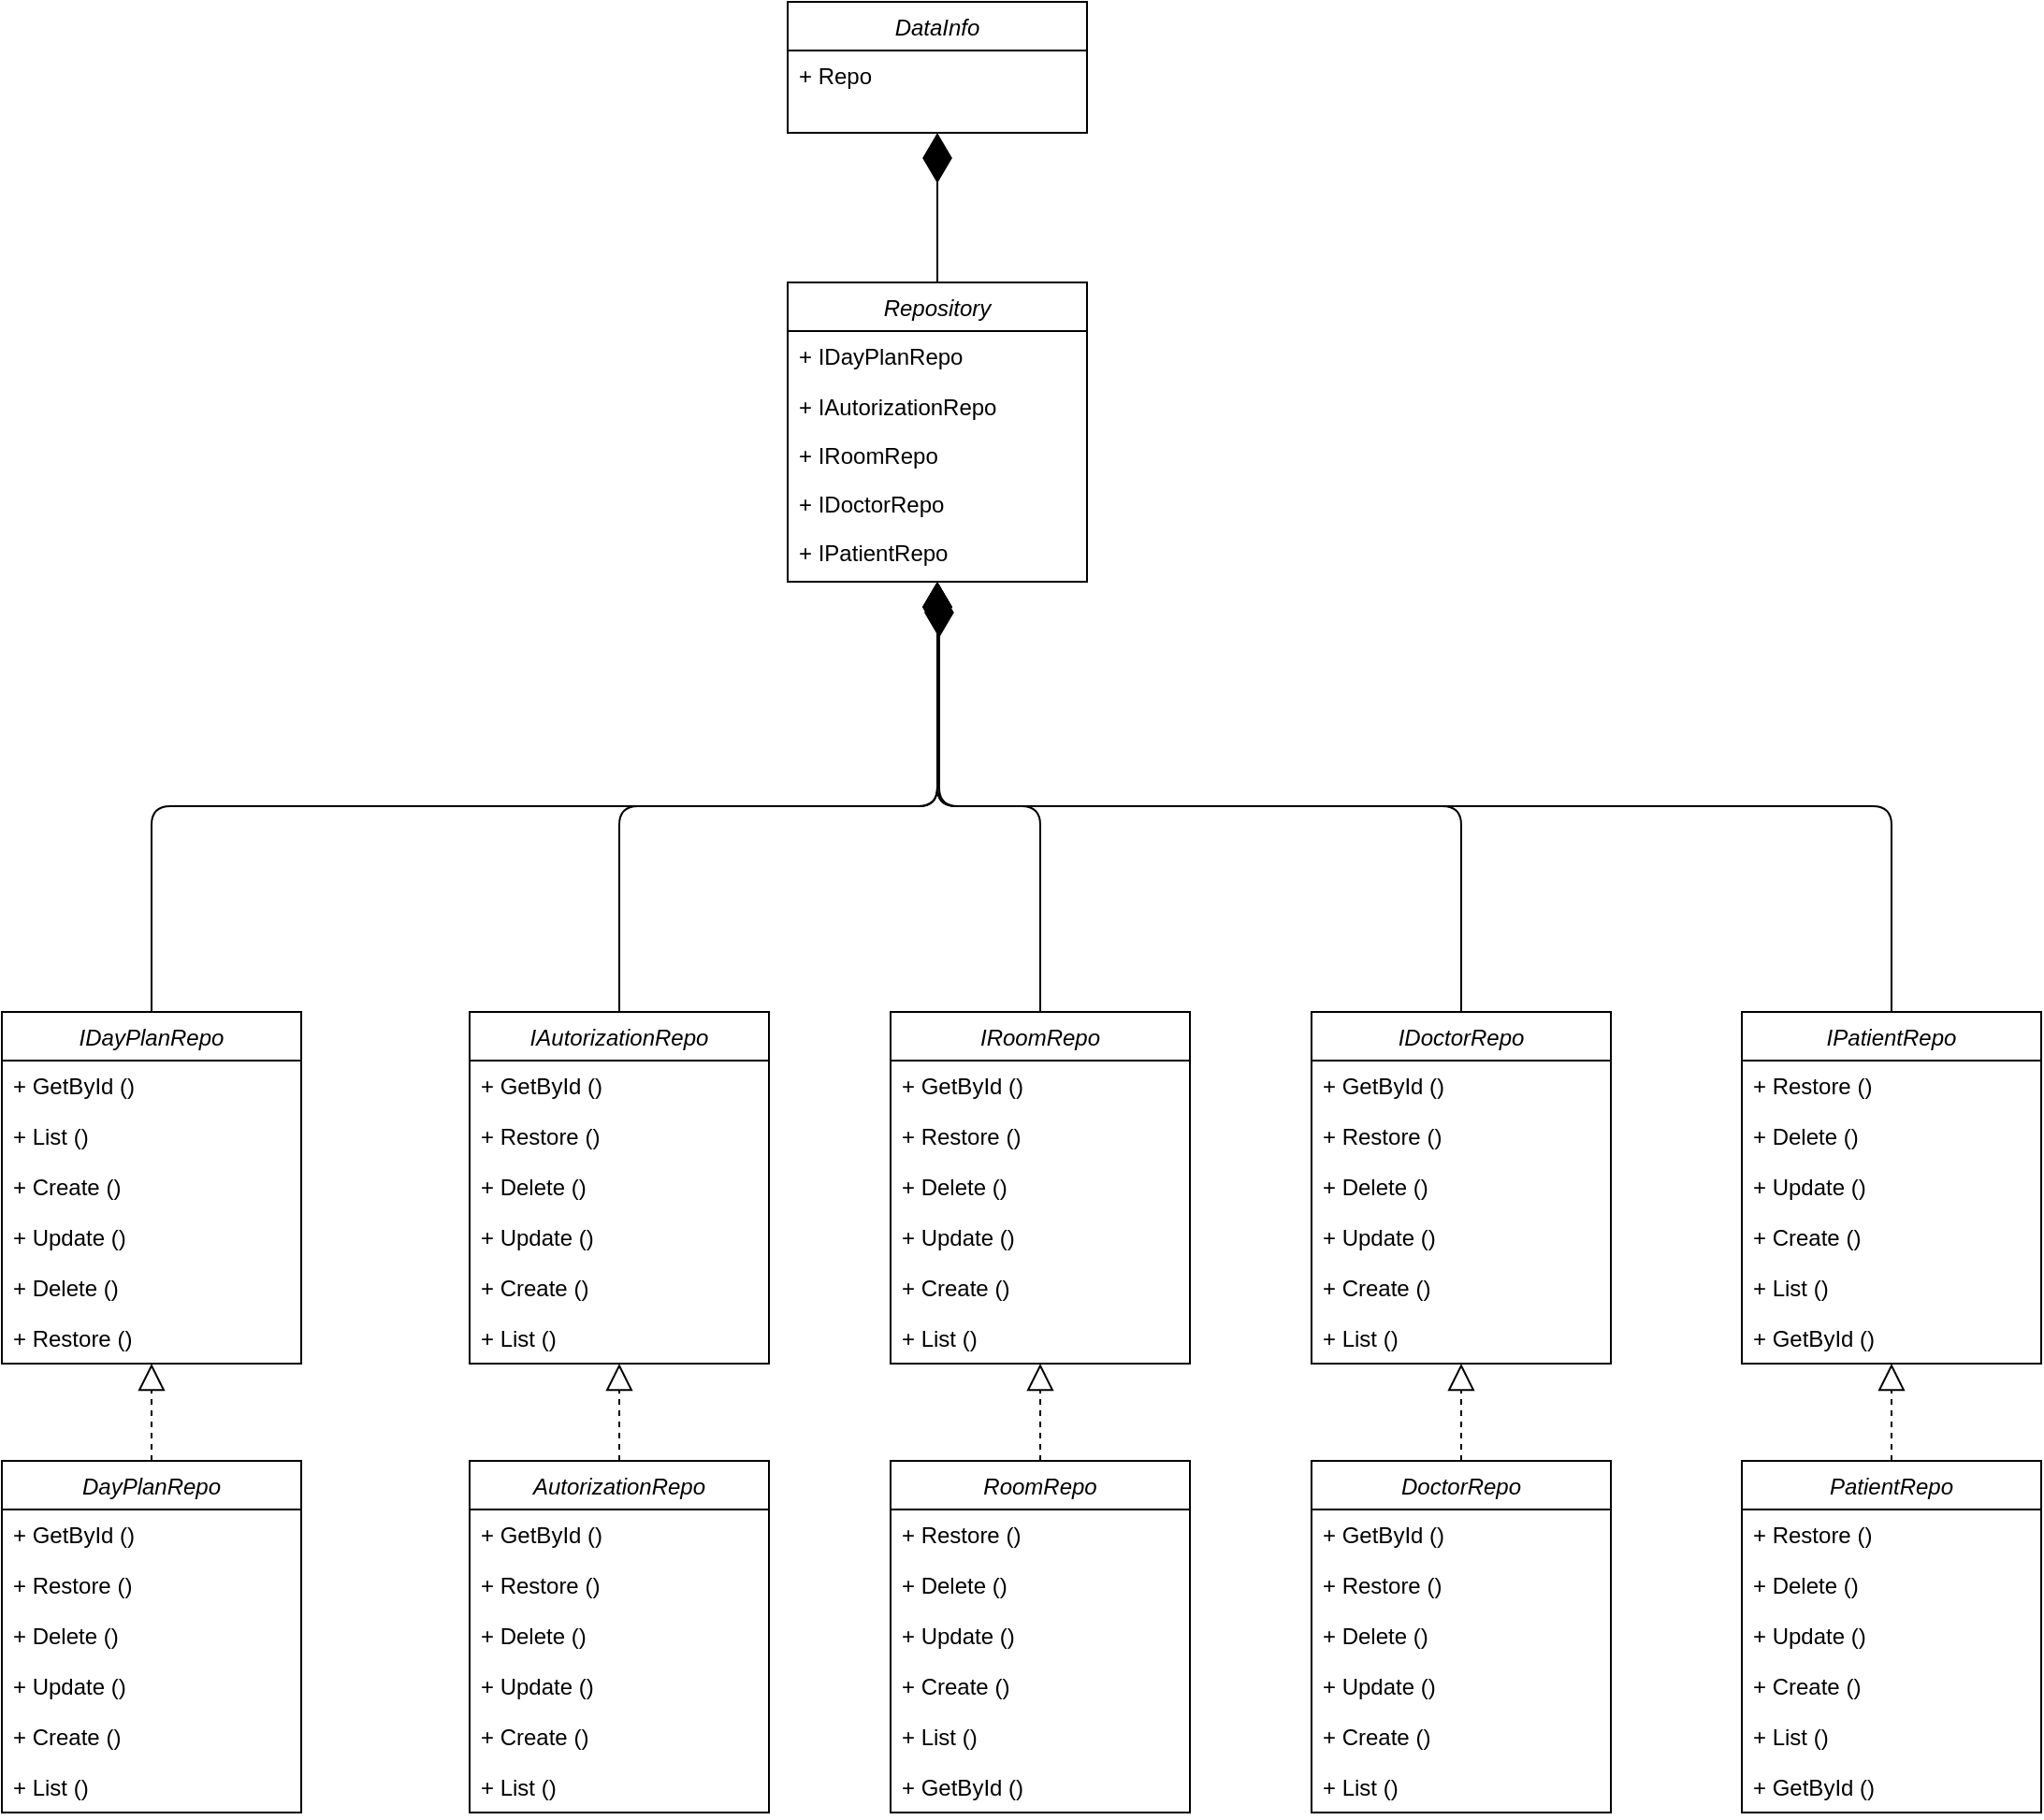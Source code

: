 <mxfile version="12.2.4"><diagram id="Z95kMA4uhbWq3UHL0yKy"><mxGraphModel dx="2173" dy="1860" grid="1" gridSize="10" guides="1" tooltips="1" connect="1" arrows="1" fold="1" page="1" pageScale="1" pageWidth="850" pageHeight="1100" math="0" shadow="0"><root><mxCell id="0"/><mxCell id="1" parent="0"/><mxCell id="2" value="Repository" style="swimlane;fontStyle=2;align=center;verticalAlign=top;childLayout=stackLayout;horizontal=1;startSize=26;horizontalStack=0;resizeParent=1;resizeLast=0;collapsible=1;marginBottom=0;rounded=0;shadow=0;strokeWidth=1;" vertex="1" parent="1"><mxGeometry x="290" y="270" width="160" height="160" as="geometry"><mxRectangle x="220" y="120" width="160" height="26" as="alternateBounds"/></mxGeometry></mxCell><mxCell id="3" value="+ IDayPlanRepo" style="text;align=left;verticalAlign=top;spacingLeft=4;spacingRight=4;overflow=hidden;rotatable=0;points=[[0,0.5],[1,0.5]];portConstraint=eastwest;rounded=0;shadow=0;html=0;" vertex="1" parent="2"><mxGeometry y="26" width="160" height="27" as="geometry"/></mxCell><mxCell id="4" value="+ IAutorizationRepo" style="text;align=left;verticalAlign=top;spacingLeft=4;spacingRight=4;overflow=hidden;rotatable=0;points=[[0,0.5],[1,0.5]];portConstraint=eastwest;rounded=0;shadow=0;html=0;" vertex="1" parent="2"><mxGeometry y="53" width="160" height="26" as="geometry"/></mxCell><mxCell id="5" value="+ IRoomRepo" style="text;align=left;verticalAlign=top;spacingLeft=4;spacingRight=4;overflow=hidden;rotatable=0;points=[[0,0.5],[1,0.5]];portConstraint=eastwest;rounded=0;shadow=0;html=0;" vertex="1" parent="2"><mxGeometry y="79" width="160" height="26" as="geometry"/></mxCell><mxCell id="6" value="+ IDoctorRepo" style="text;align=left;verticalAlign=top;spacingLeft=4;spacingRight=4;overflow=hidden;rotatable=0;points=[[0,0.5],[1,0.5]];portConstraint=eastwest;rounded=0;shadow=0;html=0;" vertex="1" parent="2"><mxGeometry y="105" width="160" height="26" as="geometry"/></mxCell><mxCell id="7" value="+ IPatientRepo" style="text;align=left;verticalAlign=top;spacingLeft=4;spacingRight=4;overflow=hidden;rotatable=0;points=[[0,0.5],[1,0.5]];portConstraint=eastwest;rounded=0;shadow=0;html=0;" vertex="1" parent="2"><mxGeometry y="131" width="160" height="26" as="geometry"/></mxCell><mxCell id="16" value="IDayPlanRepo" style="swimlane;fontStyle=2;align=center;verticalAlign=top;childLayout=stackLayout;horizontal=1;startSize=26;horizontalStack=0;resizeParent=1;resizeLast=0;collapsible=1;marginBottom=0;rounded=0;shadow=0;strokeWidth=1;" vertex="1" parent="1"><mxGeometry x="-130" y="660" width="160" height="188" as="geometry"><mxRectangle x="220" y="120" width="160" height="26" as="alternateBounds"/></mxGeometry></mxCell><mxCell id="17" value="+ GetById ()" style="text;align=left;verticalAlign=top;spacingLeft=4;spacingRight=4;overflow=hidden;rotatable=0;points=[[0,0.5],[1,0.5]];portConstraint=eastwest;rounded=0;shadow=0;html=0;" vertex="1" parent="16"><mxGeometry y="26" width="160" height="27" as="geometry"/></mxCell><mxCell id="18" value="+ List ()" style="text;align=left;verticalAlign=top;spacingLeft=4;spacingRight=4;overflow=hidden;rotatable=0;points=[[0,0.5],[1,0.5]];portConstraint=eastwest;rounded=0;shadow=0;html=0;" vertex="1" parent="16"><mxGeometry y="53" width="160" height="27" as="geometry"/></mxCell><mxCell id="73" value="+ Create ()" style="text;align=left;verticalAlign=top;spacingLeft=4;spacingRight=4;overflow=hidden;rotatable=0;points=[[0,0.5],[1,0.5]];portConstraint=eastwest;rounded=0;shadow=0;html=0;" vertex="1" parent="16"><mxGeometry y="80" width="160" height="27" as="geometry"/></mxCell><mxCell id="74" value="+ Update ()" style="text;align=left;verticalAlign=top;spacingLeft=4;spacingRight=4;overflow=hidden;rotatable=0;points=[[0,0.5],[1,0.5]];portConstraint=eastwest;rounded=0;shadow=0;html=0;" vertex="1" parent="16"><mxGeometry y="107" width="160" height="27" as="geometry"/></mxCell><mxCell id="75" value="+ Delete ()" style="text;align=left;verticalAlign=top;spacingLeft=4;spacingRight=4;overflow=hidden;rotatable=0;points=[[0,0.5],[1,0.5]];portConstraint=eastwest;rounded=0;shadow=0;html=0;" vertex="1" parent="16"><mxGeometry y="134" width="160" height="27" as="geometry"/></mxCell><mxCell id="76" value="+ Restore ()" style="text;align=left;verticalAlign=top;spacingLeft=4;spacingRight=4;overflow=hidden;rotatable=0;points=[[0,0.5],[1,0.5]];portConstraint=eastwest;rounded=0;shadow=0;html=0;" vertex="1" parent="16"><mxGeometry y="161" width="160" height="27" as="geometry"/></mxCell><mxCell id="19" value="" style="endArrow=diamondThin;endFill=1;endSize=24;html=1;entryX=0.5;entryY=1;entryDx=0;entryDy=0;exitX=0.5;exitY=0;exitDx=0;exitDy=0;" edge="1" parent="1" source="16" target="2"><mxGeometry width="160" relative="1" as="geometry"><mxPoint x="260" y="610" as="sourcePoint"/><mxPoint x="420" y="610" as="targetPoint"/><Array as="points"><mxPoint x="-50" y="550"/><mxPoint x="370" y="550"/></Array></mxGeometry></mxCell><mxCell id="20" value="DayPlanRepo" style="swimlane;fontStyle=2;align=center;verticalAlign=top;childLayout=stackLayout;horizontal=1;startSize=26;horizontalStack=0;resizeParent=1;resizeLast=0;collapsible=1;marginBottom=0;rounded=0;shadow=0;strokeWidth=1;" vertex="1" parent="1"><mxGeometry x="-130" y="900" width="160" height="188" as="geometry"><mxRectangle x="220" y="120" width="160" height="26" as="alternateBounds"/></mxGeometry></mxCell><mxCell id="77" value="+ GetById ()" style="text;align=left;verticalAlign=top;spacingLeft=4;spacingRight=4;overflow=hidden;rotatable=0;points=[[0,0.5],[1,0.5]];portConstraint=eastwest;rounded=0;shadow=0;html=0;" vertex="1" parent="20"><mxGeometry y="26" width="160" height="27" as="geometry"/></mxCell><mxCell id="82" value="+ Restore ()" style="text;align=left;verticalAlign=top;spacingLeft=4;spacingRight=4;overflow=hidden;rotatable=0;points=[[0,0.5],[1,0.5]];portConstraint=eastwest;rounded=0;shadow=0;html=0;" vertex="1" parent="20"><mxGeometry y="53" width="160" height="27" as="geometry"/></mxCell><mxCell id="81" value="+ Delete ()" style="text;align=left;verticalAlign=top;spacingLeft=4;spacingRight=4;overflow=hidden;rotatable=0;points=[[0,0.5],[1,0.5]];portConstraint=eastwest;rounded=0;shadow=0;html=0;" vertex="1" parent="20"><mxGeometry y="80" width="160" height="27" as="geometry"/></mxCell><mxCell id="80" value="+ Update ()" style="text;align=left;verticalAlign=top;spacingLeft=4;spacingRight=4;overflow=hidden;rotatable=0;points=[[0,0.5],[1,0.5]];portConstraint=eastwest;rounded=0;shadow=0;html=0;" vertex="1" parent="20"><mxGeometry y="107" width="160" height="27" as="geometry"/></mxCell><mxCell id="79" value="+ Create ()" style="text;align=left;verticalAlign=top;spacingLeft=4;spacingRight=4;overflow=hidden;rotatable=0;points=[[0,0.5],[1,0.5]];portConstraint=eastwest;rounded=0;shadow=0;html=0;" vertex="1" parent="20"><mxGeometry y="134" width="160" height="27" as="geometry"/></mxCell><mxCell id="78" value="+ List ()" style="text;align=left;verticalAlign=top;spacingLeft=4;spacingRight=4;overflow=hidden;rotatable=0;points=[[0,0.5],[1,0.5]];portConstraint=eastwest;rounded=0;shadow=0;html=0;" vertex="1" parent="20"><mxGeometry y="161" width="160" height="27" as="geometry"/></mxCell><mxCell id="23" value="" style="endArrow=block;dashed=1;endFill=0;endSize=12;html=1;entryX=0.5;entryY=1;entryDx=0;entryDy=0;exitX=0.5;exitY=0;exitDx=0;exitDy=0;" edge="1" parent="1" source="20" target="16"><mxGeometry width="160" relative="1" as="geometry"><mxPoint x="50" y="920" as="sourcePoint"/><mxPoint x="210" y="920" as="targetPoint"/></mxGeometry></mxCell><mxCell id="24" value="IAutorizationRepo" style="swimlane;fontStyle=2;align=center;verticalAlign=top;childLayout=stackLayout;horizontal=1;startSize=26;horizontalStack=0;resizeParent=1;resizeLast=0;collapsible=1;marginBottom=0;rounded=0;shadow=0;strokeWidth=1;" vertex="1" parent="1"><mxGeometry x="120" y="660" width="160" height="188" as="geometry"><mxRectangle x="220" y="120" width="160" height="26" as="alternateBounds"/></mxGeometry></mxCell><mxCell id="83" value="+ GetById ()" style="text;align=left;verticalAlign=top;spacingLeft=4;spacingRight=4;overflow=hidden;rotatable=0;points=[[0,0.5],[1,0.5]];portConstraint=eastwest;rounded=0;shadow=0;html=0;" vertex="1" parent="24"><mxGeometry y="26" width="160" height="27" as="geometry"/></mxCell><mxCell id="88" value="+ Restore ()" style="text;align=left;verticalAlign=top;spacingLeft=4;spacingRight=4;overflow=hidden;rotatable=0;points=[[0,0.5],[1,0.5]];portConstraint=eastwest;rounded=0;shadow=0;html=0;" vertex="1" parent="24"><mxGeometry y="53" width="160" height="27" as="geometry"/></mxCell><mxCell id="87" value="+ Delete ()" style="text;align=left;verticalAlign=top;spacingLeft=4;spacingRight=4;overflow=hidden;rotatable=0;points=[[0,0.5],[1,0.5]];portConstraint=eastwest;rounded=0;shadow=0;html=0;" vertex="1" parent="24"><mxGeometry y="80" width="160" height="27" as="geometry"/></mxCell><mxCell id="86" value="+ Update ()" style="text;align=left;verticalAlign=top;spacingLeft=4;spacingRight=4;overflow=hidden;rotatable=0;points=[[0,0.5],[1,0.5]];portConstraint=eastwest;rounded=0;shadow=0;html=0;" vertex="1" parent="24"><mxGeometry y="107" width="160" height="27" as="geometry"/></mxCell><mxCell id="85" value="+ Create ()" style="text;align=left;verticalAlign=top;spacingLeft=4;spacingRight=4;overflow=hidden;rotatable=0;points=[[0,0.5],[1,0.5]];portConstraint=eastwest;rounded=0;shadow=0;html=0;" vertex="1" parent="24"><mxGeometry y="134" width="160" height="27" as="geometry"/></mxCell><mxCell id="84" value="+ List ()" style="text;align=left;verticalAlign=top;spacingLeft=4;spacingRight=4;overflow=hidden;rotatable=0;points=[[0,0.5],[1,0.5]];portConstraint=eastwest;rounded=0;shadow=0;html=0;" vertex="1" parent="24"><mxGeometry y="161" width="160" height="27" as="geometry"/></mxCell><mxCell id="27" value="AutorizationRepo" style="swimlane;fontStyle=2;align=center;verticalAlign=top;childLayout=stackLayout;horizontal=1;startSize=26;horizontalStack=0;resizeParent=1;resizeLast=0;collapsible=1;marginBottom=0;rounded=0;shadow=0;strokeWidth=1;" vertex="1" parent="1"><mxGeometry x="120" y="900" width="160" height="188" as="geometry"><mxRectangle x="220" y="120" width="160" height="26" as="alternateBounds"/></mxGeometry></mxCell><mxCell id="89" value="+ GetById ()" style="text;align=left;verticalAlign=top;spacingLeft=4;spacingRight=4;overflow=hidden;rotatable=0;points=[[0,0.5],[1,0.5]];portConstraint=eastwest;rounded=0;shadow=0;html=0;" vertex="1" parent="27"><mxGeometry y="26" width="160" height="27" as="geometry"/></mxCell><mxCell id="94" value="+ Restore ()" style="text;align=left;verticalAlign=top;spacingLeft=4;spacingRight=4;overflow=hidden;rotatable=0;points=[[0,0.5],[1,0.5]];portConstraint=eastwest;rounded=0;shadow=0;html=0;" vertex="1" parent="27"><mxGeometry y="53" width="160" height="27" as="geometry"/></mxCell><mxCell id="93" value="+ Delete ()" style="text;align=left;verticalAlign=top;spacingLeft=4;spacingRight=4;overflow=hidden;rotatable=0;points=[[0,0.5],[1,0.5]];portConstraint=eastwest;rounded=0;shadow=0;html=0;" vertex="1" parent="27"><mxGeometry y="80" width="160" height="27" as="geometry"/></mxCell><mxCell id="92" value="+ Update ()" style="text;align=left;verticalAlign=top;spacingLeft=4;spacingRight=4;overflow=hidden;rotatable=0;points=[[0,0.5],[1,0.5]];portConstraint=eastwest;rounded=0;shadow=0;html=0;" vertex="1" parent="27"><mxGeometry y="107" width="160" height="27" as="geometry"/></mxCell><mxCell id="91" value="+ Create ()" style="text;align=left;verticalAlign=top;spacingLeft=4;spacingRight=4;overflow=hidden;rotatable=0;points=[[0,0.5],[1,0.5]];portConstraint=eastwest;rounded=0;shadow=0;html=0;" vertex="1" parent="27"><mxGeometry y="134" width="160" height="27" as="geometry"/></mxCell><mxCell id="90" value="+ List ()" style="text;align=left;verticalAlign=top;spacingLeft=4;spacingRight=4;overflow=hidden;rotatable=0;points=[[0,0.5],[1,0.5]];portConstraint=eastwest;rounded=0;shadow=0;html=0;" vertex="1" parent="27"><mxGeometry y="161" width="160" height="27" as="geometry"/></mxCell><mxCell id="30" value="" style="endArrow=block;dashed=1;endFill=0;endSize=12;html=1;entryX=0.5;entryY=1;entryDx=0;entryDy=0;exitX=0.5;exitY=0;exitDx=0;exitDy=0;" edge="1" parent="1" source="27" target="24"><mxGeometry width="160" relative="1" as="geometry"><mxPoint x="300" y="920" as="sourcePoint"/><mxPoint x="460" y="920" as="targetPoint"/></mxGeometry></mxCell><mxCell id="31" value="" style="endArrow=diamondThin;endFill=1;endSize=24;html=1;entryX=0.5;entryY=1;entryDx=0;entryDy=0;exitX=0.5;exitY=0;exitDx=0;exitDy=0;" edge="1" parent="1" source="24" target="2"><mxGeometry width="160" relative="1" as="geometry"><mxPoint x="310" y="670" as="sourcePoint"/><mxPoint x="730" y="270" as="targetPoint"/><Array as="points"><mxPoint x="200" y="550"/><mxPoint x="370" y="550"/></Array></mxGeometry></mxCell><mxCell id="32" value="IRoomRepo" style="swimlane;fontStyle=2;align=center;verticalAlign=top;childLayout=stackLayout;horizontal=1;startSize=26;horizontalStack=0;resizeParent=1;resizeLast=0;collapsible=1;marginBottom=0;rounded=0;shadow=0;strokeWidth=1;" vertex="1" parent="1"><mxGeometry x="345" y="660" width="160" height="188" as="geometry"><mxRectangle x="220" y="120" width="160" height="26" as="alternateBounds"/></mxGeometry></mxCell><mxCell id="95" value="+ GetById ()" style="text;align=left;verticalAlign=top;spacingLeft=4;spacingRight=4;overflow=hidden;rotatable=0;points=[[0,0.5],[1,0.5]];portConstraint=eastwest;rounded=0;shadow=0;html=0;" vertex="1" parent="32"><mxGeometry y="26" width="160" height="27" as="geometry"/></mxCell><mxCell id="100" value="+ Restore ()" style="text;align=left;verticalAlign=top;spacingLeft=4;spacingRight=4;overflow=hidden;rotatable=0;points=[[0,0.5],[1,0.5]];portConstraint=eastwest;rounded=0;shadow=0;html=0;" vertex="1" parent="32"><mxGeometry y="53" width="160" height="27" as="geometry"/></mxCell><mxCell id="99" value="+ Delete ()" style="text;align=left;verticalAlign=top;spacingLeft=4;spacingRight=4;overflow=hidden;rotatable=0;points=[[0,0.5],[1,0.5]];portConstraint=eastwest;rounded=0;shadow=0;html=0;" vertex="1" parent="32"><mxGeometry y="80" width="160" height="27" as="geometry"/></mxCell><mxCell id="98" value="+ Update ()" style="text;align=left;verticalAlign=top;spacingLeft=4;spacingRight=4;overflow=hidden;rotatable=0;points=[[0,0.5],[1,0.5]];portConstraint=eastwest;rounded=0;shadow=0;html=0;" vertex="1" parent="32"><mxGeometry y="107" width="160" height="27" as="geometry"/></mxCell><mxCell id="97" value="+ Create ()" style="text;align=left;verticalAlign=top;spacingLeft=4;spacingRight=4;overflow=hidden;rotatable=0;points=[[0,0.5],[1,0.5]];portConstraint=eastwest;rounded=0;shadow=0;html=0;" vertex="1" parent="32"><mxGeometry y="134" width="160" height="27" as="geometry"/></mxCell><mxCell id="96" value="+ List ()" style="text;align=left;verticalAlign=top;spacingLeft=4;spacingRight=4;overflow=hidden;rotatable=0;points=[[0,0.5],[1,0.5]];portConstraint=eastwest;rounded=0;shadow=0;html=0;" vertex="1" parent="32"><mxGeometry y="161" width="160" height="27" as="geometry"/></mxCell><mxCell id="37" value="RoomRepo" style="swimlane;fontStyle=2;align=center;verticalAlign=top;childLayout=stackLayout;horizontal=1;startSize=26;horizontalStack=0;resizeParent=1;resizeLast=0;collapsible=1;marginBottom=0;rounded=0;shadow=0;strokeWidth=1;" vertex="1" parent="1"><mxGeometry x="345" y="900" width="160" height="188" as="geometry"><mxRectangle x="220" y="120" width="160" height="26" as="alternateBounds"/></mxGeometry></mxCell><mxCell id="106" value="+ Restore ()" style="text;align=left;verticalAlign=top;spacingLeft=4;spacingRight=4;overflow=hidden;rotatable=0;points=[[0,0.5],[1,0.5]];portConstraint=eastwest;rounded=0;shadow=0;html=0;" vertex="1" parent="37"><mxGeometry y="26" width="160" height="27" as="geometry"/></mxCell><mxCell id="105" value="+ Delete ()" style="text;align=left;verticalAlign=top;spacingLeft=4;spacingRight=4;overflow=hidden;rotatable=0;points=[[0,0.5],[1,0.5]];portConstraint=eastwest;rounded=0;shadow=0;html=0;" vertex="1" parent="37"><mxGeometry y="53" width="160" height="27" as="geometry"/></mxCell><mxCell id="104" value="+ Update ()" style="text;align=left;verticalAlign=top;spacingLeft=4;spacingRight=4;overflow=hidden;rotatable=0;points=[[0,0.5],[1,0.5]];portConstraint=eastwest;rounded=0;shadow=0;html=0;" vertex="1" parent="37"><mxGeometry y="80" width="160" height="27" as="geometry"/></mxCell><mxCell id="103" value="+ Create ()" style="text;align=left;verticalAlign=top;spacingLeft=4;spacingRight=4;overflow=hidden;rotatable=0;points=[[0,0.5],[1,0.5]];portConstraint=eastwest;rounded=0;shadow=0;html=0;" vertex="1" parent="37"><mxGeometry y="107" width="160" height="27" as="geometry"/></mxCell><mxCell id="102" value="+ List ()" style="text;align=left;verticalAlign=top;spacingLeft=4;spacingRight=4;overflow=hidden;rotatable=0;points=[[0,0.5],[1,0.5]];portConstraint=eastwest;rounded=0;shadow=0;html=0;" vertex="1" parent="37"><mxGeometry y="134" width="160" height="27" as="geometry"/></mxCell><mxCell id="101" value="+ GetById ()" style="text;align=left;verticalAlign=top;spacingLeft=4;spacingRight=4;overflow=hidden;rotatable=0;points=[[0,0.5],[1,0.5]];portConstraint=eastwest;rounded=0;shadow=0;html=0;" vertex="1" parent="37"><mxGeometry y="161" width="160" height="27" as="geometry"/></mxCell><mxCell id="42" value="" style="endArrow=block;dashed=1;endFill=0;endSize=12;html=1;entryX=0.5;entryY=1;entryDx=0;entryDy=0;exitX=0.5;exitY=0;exitDx=0;exitDy=0;" edge="1" parent="1" source="37" target="32"><mxGeometry width="160" relative="1" as="geometry"><mxPoint x="525" y="920" as="sourcePoint"/><mxPoint x="685" y="920" as="targetPoint"/></mxGeometry></mxCell><mxCell id="43" value="" style="endArrow=diamondThin;endFill=1;endSize=24;html=1;entryX=0.506;entryY=1.231;entryDx=0;entryDy=0;entryPerimeter=0;exitX=0.5;exitY=0;exitDx=0;exitDy=0;" edge="1" parent="1" source="32" target="7"><mxGeometry width="160" relative="1" as="geometry"><mxPoint x="500" y="570" as="sourcePoint"/><mxPoint x="660" y="570" as="targetPoint"/><Array as="points"><mxPoint x="425" y="550"/><mxPoint x="371" y="550"/></Array></mxGeometry></mxCell><mxCell id="44" value="IDoctorRepo" style="swimlane;fontStyle=2;align=center;verticalAlign=top;childLayout=stackLayout;horizontal=1;startSize=26;horizontalStack=0;resizeParent=1;resizeLast=0;collapsible=1;marginBottom=0;rounded=0;shadow=0;strokeWidth=1;" vertex="1" parent="1"><mxGeometry x="570" y="660" width="160" height="188" as="geometry"><mxRectangle x="220" y="120" width="160" height="26" as="alternateBounds"/></mxGeometry></mxCell><mxCell id="107" value="+ GetById ()" style="text;align=left;verticalAlign=top;spacingLeft=4;spacingRight=4;overflow=hidden;rotatable=0;points=[[0,0.5],[1,0.5]];portConstraint=eastwest;rounded=0;shadow=0;html=0;" vertex="1" parent="44"><mxGeometry y="26" width="160" height="27" as="geometry"/></mxCell><mxCell id="112" value="+ Restore ()" style="text;align=left;verticalAlign=top;spacingLeft=4;spacingRight=4;overflow=hidden;rotatable=0;points=[[0,0.5],[1,0.5]];portConstraint=eastwest;rounded=0;shadow=0;html=0;" vertex="1" parent="44"><mxGeometry y="53" width="160" height="27" as="geometry"/></mxCell><mxCell id="111" value="+ Delete ()" style="text;align=left;verticalAlign=top;spacingLeft=4;spacingRight=4;overflow=hidden;rotatable=0;points=[[0,0.5],[1,0.5]];portConstraint=eastwest;rounded=0;shadow=0;html=0;" vertex="1" parent="44"><mxGeometry y="80" width="160" height="27" as="geometry"/></mxCell><mxCell id="110" value="+ Update ()" style="text;align=left;verticalAlign=top;spacingLeft=4;spacingRight=4;overflow=hidden;rotatable=0;points=[[0,0.5],[1,0.5]];portConstraint=eastwest;rounded=0;shadow=0;html=0;" vertex="1" parent="44"><mxGeometry y="107" width="160" height="27" as="geometry"/></mxCell><mxCell id="109" value="+ Create ()" style="text;align=left;verticalAlign=top;spacingLeft=4;spacingRight=4;overflow=hidden;rotatable=0;points=[[0,0.5],[1,0.5]];portConstraint=eastwest;rounded=0;shadow=0;html=0;" vertex="1" parent="44"><mxGeometry y="134" width="160" height="27" as="geometry"/></mxCell><mxCell id="108" value="+ List ()" style="text;align=left;verticalAlign=top;spacingLeft=4;spacingRight=4;overflow=hidden;rotatable=0;points=[[0,0.5],[1,0.5]];portConstraint=eastwest;rounded=0;shadow=0;html=0;" vertex="1" parent="44"><mxGeometry y="161" width="160" height="27" as="geometry"/></mxCell><mxCell id="48" value="DoctorRepo" style="swimlane;fontStyle=2;align=center;verticalAlign=top;childLayout=stackLayout;horizontal=1;startSize=26;horizontalStack=0;resizeParent=1;resizeLast=0;collapsible=1;marginBottom=0;rounded=0;shadow=0;strokeWidth=1;" vertex="1" parent="1"><mxGeometry x="570" y="900" width="160" height="188" as="geometry"><mxRectangle x="220" y="120" width="160" height="26" as="alternateBounds"/></mxGeometry></mxCell><mxCell id="113" value="+ GetById ()" style="text;align=left;verticalAlign=top;spacingLeft=4;spacingRight=4;overflow=hidden;rotatable=0;points=[[0,0.5],[1,0.5]];portConstraint=eastwest;rounded=0;shadow=0;html=0;" vertex="1" parent="48"><mxGeometry y="26" width="160" height="27" as="geometry"/></mxCell><mxCell id="118" value="+ Restore ()" style="text;align=left;verticalAlign=top;spacingLeft=4;spacingRight=4;overflow=hidden;rotatable=0;points=[[0,0.5],[1,0.5]];portConstraint=eastwest;rounded=0;shadow=0;html=0;" vertex="1" parent="48"><mxGeometry y="53" width="160" height="27" as="geometry"/></mxCell><mxCell id="117" value="+ Delete ()" style="text;align=left;verticalAlign=top;spacingLeft=4;spacingRight=4;overflow=hidden;rotatable=0;points=[[0,0.5],[1,0.5]];portConstraint=eastwest;rounded=0;shadow=0;html=0;" vertex="1" parent="48"><mxGeometry y="80" width="160" height="27" as="geometry"/></mxCell><mxCell id="116" value="+ Update ()" style="text;align=left;verticalAlign=top;spacingLeft=4;spacingRight=4;overflow=hidden;rotatable=0;points=[[0,0.5],[1,0.5]];portConstraint=eastwest;rounded=0;shadow=0;html=0;" vertex="1" parent="48"><mxGeometry y="107" width="160" height="27" as="geometry"/></mxCell><mxCell id="115" value="+ Create ()" style="text;align=left;verticalAlign=top;spacingLeft=4;spacingRight=4;overflow=hidden;rotatable=0;points=[[0,0.5],[1,0.5]];portConstraint=eastwest;rounded=0;shadow=0;html=0;" vertex="1" parent="48"><mxGeometry y="134" width="160" height="27" as="geometry"/></mxCell><mxCell id="114" value="+ List ()" style="text;align=left;verticalAlign=top;spacingLeft=4;spacingRight=4;overflow=hidden;rotatable=0;points=[[0,0.5],[1,0.5]];portConstraint=eastwest;rounded=0;shadow=0;html=0;" vertex="1" parent="48"><mxGeometry y="161" width="160" height="27" as="geometry"/></mxCell><mxCell id="52" value="" style="endArrow=block;dashed=1;endFill=0;endSize=12;html=1;entryX=0.5;entryY=1;entryDx=0;entryDy=0;exitX=0.5;exitY=0;exitDx=0;exitDy=0;" edge="1" parent="1" source="48" target="44"><mxGeometry width="160" relative="1" as="geometry"><mxPoint x="750" y="920" as="sourcePoint"/><mxPoint x="910" y="920" as="targetPoint"/></mxGeometry></mxCell><mxCell id="53" value="" style="endArrow=diamondThin;endFill=1;endSize=24;html=1;entryX=0.5;entryY=1;entryDx=0;entryDy=0;exitX=0.5;exitY=0;exitDx=0;exitDy=0;" edge="1" parent="1" source="44" target="2"><mxGeometry width="160" relative="1" as="geometry"><mxPoint x="620" y="520" as="sourcePoint"/><mxPoint x="780" y="520" as="targetPoint"/><Array as="points"><mxPoint x="650" y="550"/><mxPoint x="370" y="550"/></Array></mxGeometry></mxCell><mxCell id="54" value="IPatientRepo" style="swimlane;fontStyle=2;align=center;verticalAlign=top;childLayout=stackLayout;horizontal=1;startSize=26;horizontalStack=0;resizeParent=1;resizeLast=0;collapsible=1;marginBottom=0;rounded=0;shadow=0;strokeWidth=1;" vertex="1" parent="1"><mxGeometry x="800" y="660" width="160" height="188" as="geometry"><mxRectangle x="220" y="120" width="160" height="26" as="alternateBounds"/></mxGeometry></mxCell><mxCell id="124" value="+ Restore ()" style="text;align=left;verticalAlign=top;spacingLeft=4;spacingRight=4;overflow=hidden;rotatable=0;points=[[0,0.5],[1,0.5]];portConstraint=eastwest;rounded=0;shadow=0;html=0;" vertex="1" parent="54"><mxGeometry y="26" width="160" height="27" as="geometry"/></mxCell><mxCell id="123" value="+ Delete ()" style="text;align=left;verticalAlign=top;spacingLeft=4;spacingRight=4;overflow=hidden;rotatable=0;points=[[0,0.5],[1,0.5]];portConstraint=eastwest;rounded=0;shadow=0;html=0;" vertex="1" parent="54"><mxGeometry y="53" width="160" height="27" as="geometry"/></mxCell><mxCell id="122" value="+ Update ()" style="text;align=left;verticalAlign=top;spacingLeft=4;spacingRight=4;overflow=hidden;rotatable=0;points=[[0,0.5],[1,0.5]];portConstraint=eastwest;rounded=0;shadow=0;html=0;" vertex="1" parent="54"><mxGeometry y="80" width="160" height="27" as="geometry"/></mxCell><mxCell id="121" value="+ Create ()" style="text;align=left;verticalAlign=top;spacingLeft=4;spacingRight=4;overflow=hidden;rotatable=0;points=[[0,0.5],[1,0.5]];portConstraint=eastwest;rounded=0;shadow=0;html=0;" vertex="1" parent="54"><mxGeometry y="107" width="160" height="27" as="geometry"/></mxCell><mxCell id="120" value="+ List ()" style="text;align=left;verticalAlign=top;spacingLeft=4;spacingRight=4;overflow=hidden;rotatable=0;points=[[0,0.5],[1,0.5]];portConstraint=eastwest;rounded=0;shadow=0;html=0;" vertex="1" parent="54"><mxGeometry y="134" width="160" height="27" as="geometry"/></mxCell><mxCell id="119" value="+ GetById ()" style="text;align=left;verticalAlign=top;spacingLeft=4;spacingRight=4;overflow=hidden;rotatable=0;points=[[0,0.5],[1,0.5]];portConstraint=eastwest;rounded=0;shadow=0;html=0;" vertex="1" parent="54"><mxGeometry y="161" width="160" height="27" as="geometry"/></mxCell><mxCell id="59" value="PatientRepo" style="swimlane;fontStyle=2;align=center;verticalAlign=top;childLayout=stackLayout;horizontal=1;startSize=26;horizontalStack=0;resizeParent=1;resizeLast=0;collapsible=1;marginBottom=0;rounded=0;shadow=0;strokeWidth=1;" vertex="1" parent="1"><mxGeometry x="800" y="900" width="160" height="188" as="geometry"><mxRectangle x="220" y="120" width="160" height="26" as="alternateBounds"/></mxGeometry></mxCell><mxCell id="130" value="+ Restore ()" style="text;align=left;verticalAlign=top;spacingLeft=4;spacingRight=4;overflow=hidden;rotatable=0;points=[[0,0.5],[1,0.5]];portConstraint=eastwest;rounded=0;shadow=0;html=0;" vertex="1" parent="59"><mxGeometry y="26" width="160" height="27" as="geometry"/></mxCell><mxCell id="129" value="+ Delete ()" style="text;align=left;verticalAlign=top;spacingLeft=4;spacingRight=4;overflow=hidden;rotatable=0;points=[[0,0.5],[1,0.5]];portConstraint=eastwest;rounded=0;shadow=0;html=0;" vertex="1" parent="59"><mxGeometry y="53" width="160" height="27" as="geometry"/></mxCell><mxCell id="128" value="+ Update ()" style="text;align=left;verticalAlign=top;spacingLeft=4;spacingRight=4;overflow=hidden;rotatable=0;points=[[0,0.5],[1,0.5]];portConstraint=eastwest;rounded=0;shadow=0;html=0;" vertex="1" parent="59"><mxGeometry y="80" width="160" height="27" as="geometry"/></mxCell><mxCell id="127" value="+ Create ()" style="text;align=left;verticalAlign=top;spacingLeft=4;spacingRight=4;overflow=hidden;rotatable=0;points=[[0,0.5],[1,0.5]];portConstraint=eastwest;rounded=0;shadow=0;html=0;" vertex="1" parent="59"><mxGeometry y="107" width="160" height="27" as="geometry"/></mxCell><mxCell id="126" value="+ List ()" style="text;align=left;verticalAlign=top;spacingLeft=4;spacingRight=4;overflow=hidden;rotatable=0;points=[[0,0.5],[1,0.5]];portConstraint=eastwest;rounded=0;shadow=0;html=0;" vertex="1" parent="59"><mxGeometry y="134" width="160" height="27" as="geometry"/></mxCell><mxCell id="125" value="+ GetById ()" style="text;align=left;verticalAlign=top;spacingLeft=4;spacingRight=4;overflow=hidden;rotatable=0;points=[[0,0.5],[1,0.5]];portConstraint=eastwest;rounded=0;shadow=0;html=0;" vertex="1" parent="59"><mxGeometry y="161" width="160" height="27" as="geometry"/></mxCell><mxCell id="64" value="" style="endArrow=block;dashed=1;endFill=0;endSize=12;html=1;entryX=0.5;entryY=1;entryDx=0;entryDy=0;exitX=0.5;exitY=0;exitDx=0;exitDy=0;" edge="1" parent="1" source="59" target="54"><mxGeometry width="160" relative="1" as="geometry"><mxPoint x="980" y="920" as="sourcePoint"/><mxPoint x="1140" y="920" as="targetPoint"/></mxGeometry></mxCell><mxCell id="65" value="" style="endArrow=diamondThin;endFill=1;endSize=24;html=1;entryX=0.5;entryY=1;entryDx=0;entryDy=0;exitX=0.5;exitY=0;exitDx=0;exitDy=0;" edge="1" parent="1" source="54" target="2"><mxGeometry width="160" relative="1" as="geometry"><mxPoint x="740" y="510" as="sourcePoint"/><mxPoint x="900" y="510" as="targetPoint"/><Array as="points"><mxPoint x="880" y="550"/><mxPoint x="370" y="550"/></Array></mxGeometry></mxCell><mxCell id="66" value="DataInfo" style="swimlane;fontStyle=2;align=center;verticalAlign=top;childLayout=stackLayout;horizontal=1;startSize=26;horizontalStack=0;resizeParent=1;resizeLast=0;collapsible=1;marginBottom=0;rounded=0;shadow=0;strokeWidth=1;" vertex="1" parent="1"><mxGeometry x="290" y="120" width="160" height="70" as="geometry"><mxRectangle x="220" y="120" width="160" height="26" as="alternateBounds"/></mxGeometry></mxCell><mxCell id="67" value="+ Repo" style="text;align=left;verticalAlign=top;spacingLeft=4;spacingRight=4;overflow=hidden;rotatable=0;points=[[0,0.5],[1,0.5]];portConstraint=eastwest;rounded=0;shadow=0;html=0;" vertex="1" parent="66"><mxGeometry y="26" width="160" height="27" as="geometry"/></mxCell><mxCell id="72" value="" style="endArrow=diamondThin;endFill=1;endSize=24;html=1;entryX=0.5;entryY=1;entryDx=0;entryDy=0;exitX=0.5;exitY=0;exitDx=0;exitDy=0;" edge="1" parent="1" source="2" target="66"><mxGeometry width="160" relative="1" as="geometry"><mxPoint x="530" y="330" as="sourcePoint"/><mxPoint x="690" y="330" as="targetPoint"/></mxGeometry></mxCell></root></mxGraphModel></diagram></mxfile>